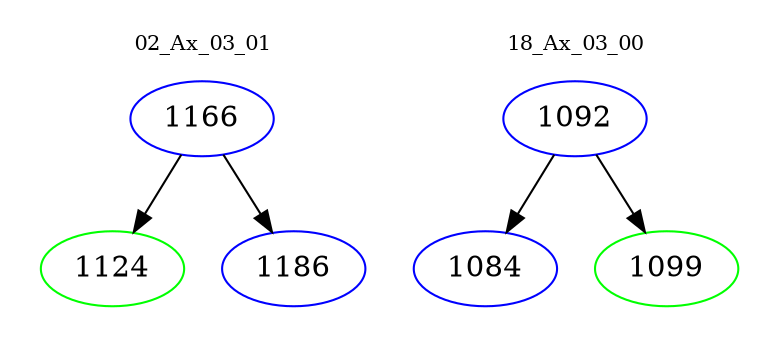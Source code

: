 digraph{
subgraph cluster_0 {
color = white
label = "02_Ax_03_01";
fontsize=10;
T0_1166 [label="1166", color="blue"]
T0_1166 -> T0_1124 [color="black"]
T0_1124 [label="1124", color="green"]
T0_1166 -> T0_1186 [color="black"]
T0_1186 [label="1186", color="blue"]
}
subgraph cluster_1 {
color = white
label = "18_Ax_03_00";
fontsize=10;
T1_1092 [label="1092", color="blue"]
T1_1092 -> T1_1084 [color="black"]
T1_1084 [label="1084", color="blue"]
T1_1092 -> T1_1099 [color="black"]
T1_1099 [label="1099", color="green"]
}
}
